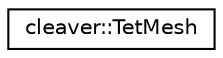 digraph "Graphical Class Hierarchy"
{
  edge [fontname="Helvetica",fontsize="10",labelfontname="Helvetica",labelfontsize="10"];
  node [fontname="Helvetica",fontsize="10",shape=record];
  rankdir="LR";
  Node1 [label="cleaver::TetMesh",height=0.2,width=0.4,color="black", fillcolor="white", style="filled",URL="$classcleaver_1_1_tet_mesh.html"];
}

